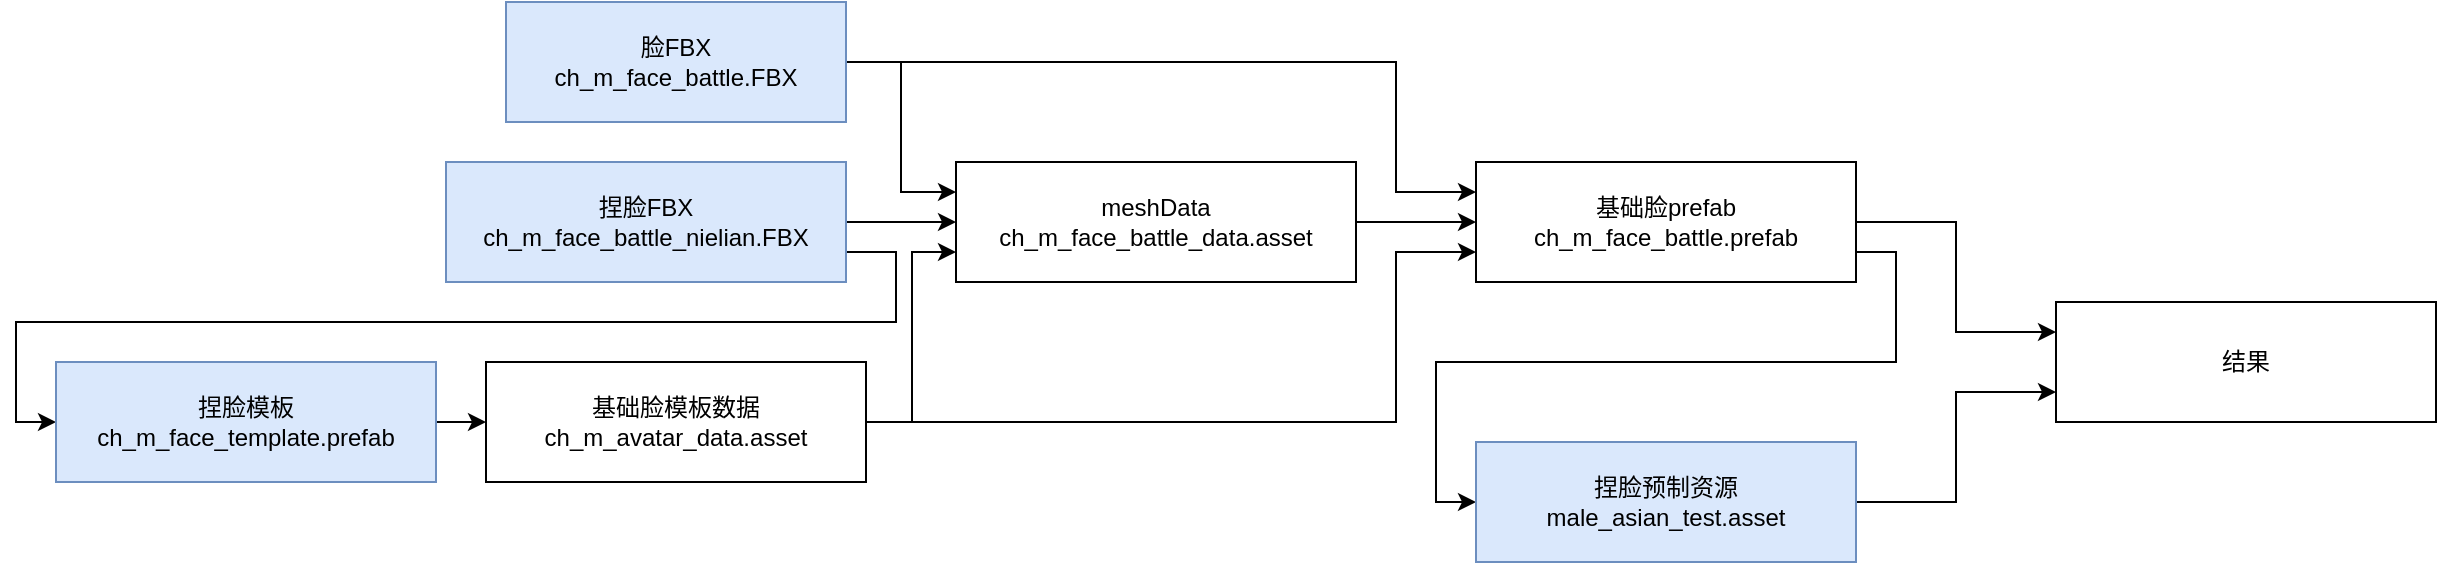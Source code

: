 <mxfile version="20.4.0" type="github">
  <diagram id="AdHYLj17g-t38m89r5ri" name="第 1 页">
    <mxGraphModel dx="2190" dy="722" grid="1" gridSize="10" guides="1" tooltips="1" connect="1" arrows="1" fold="1" page="1" pageScale="1" pageWidth="827" pageHeight="1169" math="0" shadow="0">
      <root>
        <mxCell id="0" />
        <mxCell id="1" parent="0" />
        <mxCell id="n6T7y_WuvBTGDeRkCb5C-9" value="" style="edgeStyle=orthogonalEdgeStyle;rounded=0;orthogonalLoop=1;jettySize=auto;html=1;" parent="1" source="n6T7y_WuvBTGDeRkCb5C-1" target="n6T7y_WuvBTGDeRkCb5C-8" edge="1">
          <mxGeometry relative="1" as="geometry" />
        </mxCell>
        <mxCell id="j8CXM27JcQRQnOEN2meV-1" style="edgeStyle=orthogonalEdgeStyle;rounded=0;orthogonalLoop=1;jettySize=auto;html=1;exitX=1;exitY=0.75;exitDx=0;exitDy=0;entryX=0;entryY=0.5;entryDx=0;entryDy=0;" edge="1" parent="1" source="n6T7y_WuvBTGDeRkCb5C-1" target="n6T7y_WuvBTGDeRkCb5C-4">
          <mxGeometry relative="1" as="geometry">
            <Array as="points">
              <mxPoint x="330" y="345" />
              <mxPoint x="330" y="380" />
              <mxPoint x="-110" y="380" />
              <mxPoint x="-110" y="430" />
            </Array>
          </mxGeometry>
        </mxCell>
        <mxCell id="n6T7y_WuvBTGDeRkCb5C-1" value="捏脸FBX&lt;br&gt;&lt;span style=&quot;font-size: 12px;&quot;&gt;ch_m_face_battle_nielian.FBX&lt;/span&gt;" style="rounded=0;whiteSpace=wrap;html=1;fillColor=#dae8fc;strokeColor=#6c8ebf;" parent="1" vertex="1">
          <mxGeometry x="105" y="300" width="200" height="60" as="geometry" />
        </mxCell>
        <mxCell id="n6T7y_WuvBTGDeRkCb5C-11" style="edgeStyle=orthogonalEdgeStyle;rounded=0;orthogonalLoop=1;jettySize=auto;html=1;exitX=1;exitY=0.5;exitDx=0;exitDy=0;entryX=0;entryY=0.25;entryDx=0;entryDy=0;" parent="1" source="n6T7y_WuvBTGDeRkCb5C-2" target="n6T7y_WuvBTGDeRkCb5C-8" edge="1">
          <mxGeometry relative="1" as="geometry" />
        </mxCell>
        <mxCell id="n6T7y_WuvBTGDeRkCb5C-12" style="edgeStyle=orthogonalEdgeStyle;rounded=0;orthogonalLoop=1;jettySize=auto;html=1;exitX=1;exitY=0.5;exitDx=0;exitDy=0;entryX=0;entryY=0.25;entryDx=0;entryDy=0;" parent="1" source="n6T7y_WuvBTGDeRkCb5C-2" target="n6T7y_WuvBTGDeRkCb5C-3" edge="1">
          <mxGeometry relative="1" as="geometry">
            <Array as="points">
              <mxPoint x="580" y="250" />
              <mxPoint x="580" y="315" />
            </Array>
          </mxGeometry>
        </mxCell>
        <mxCell id="n6T7y_WuvBTGDeRkCb5C-2" value="脸FBX&lt;br&gt;&lt;span style=&quot;font-size: 12px;&quot;&gt;ch_m_face_battle.FBX&lt;/span&gt;" style="rounded=0;whiteSpace=wrap;html=1;fillColor=#dae8fc;strokeColor=#6c8ebf;" parent="1" vertex="1">
          <mxGeometry x="135" y="220" width="170" height="60" as="geometry" />
        </mxCell>
        <mxCell id="n6T7y_WuvBTGDeRkCb5C-18" style="edgeStyle=orthogonalEdgeStyle;rounded=0;orthogonalLoop=1;jettySize=auto;html=1;exitX=1;exitY=0.5;exitDx=0;exitDy=0;entryX=0;entryY=0.25;entryDx=0;entryDy=0;" parent="1" source="n6T7y_WuvBTGDeRkCb5C-3" target="n6T7y_WuvBTGDeRkCb5C-15" edge="1">
          <mxGeometry relative="1" as="geometry" />
        </mxCell>
        <mxCell id="n6T7y_WuvBTGDeRkCb5C-20" style="edgeStyle=orthogonalEdgeStyle;rounded=0;orthogonalLoop=1;jettySize=auto;html=1;exitX=1;exitY=0.75;exitDx=0;exitDy=0;entryX=0;entryY=0.5;entryDx=0;entryDy=0;" parent="1" source="n6T7y_WuvBTGDeRkCb5C-3" target="n6T7y_WuvBTGDeRkCb5C-6" edge="1">
          <mxGeometry relative="1" as="geometry" />
        </mxCell>
        <mxCell id="n6T7y_WuvBTGDeRkCb5C-3" value="基础脸prefab&lt;br&gt;&lt;span style=&quot;font-size: 12px;&quot;&gt;ch_m_face_battle.prefab&lt;br&gt;&lt;/span&gt;" style="rounded=0;whiteSpace=wrap;html=1;fillColor=none;" parent="1" vertex="1">
          <mxGeometry x="620" y="300" width="190" height="60" as="geometry" />
        </mxCell>
        <mxCell id="n6T7y_WuvBTGDeRkCb5C-7" value="" style="edgeStyle=orthogonalEdgeStyle;rounded=0;orthogonalLoop=1;jettySize=auto;html=1;" parent="1" source="n6T7y_WuvBTGDeRkCb5C-4" target="n6T7y_WuvBTGDeRkCb5C-5" edge="1">
          <mxGeometry relative="1" as="geometry" />
        </mxCell>
        <mxCell id="n6T7y_WuvBTGDeRkCb5C-4" value="捏脸模板&lt;br&gt;&lt;span style=&quot;font-size: 12px;&quot;&gt;ch_m_face_template.prefab&lt;br&gt;&lt;/span&gt;" style="rounded=0;whiteSpace=wrap;html=1;fillColor=#dae8fc;strokeColor=#6c8ebf;" parent="1" vertex="1">
          <mxGeometry x="-90" y="400" width="190" height="60" as="geometry" />
        </mxCell>
        <mxCell id="n6T7y_WuvBTGDeRkCb5C-10" style="edgeStyle=orthogonalEdgeStyle;rounded=0;orthogonalLoop=1;jettySize=auto;html=1;exitX=1;exitY=0.5;exitDx=0;exitDy=0;entryX=0;entryY=0.75;entryDx=0;entryDy=0;" parent="1" source="n6T7y_WuvBTGDeRkCb5C-5" target="n6T7y_WuvBTGDeRkCb5C-8" edge="1">
          <mxGeometry relative="1" as="geometry">
            <Array as="points">
              <mxPoint x="338" y="430" />
              <mxPoint x="338" y="345" />
            </Array>
          </mxGeometry>
        </mxCell>
        <mxCell id="n6T7y_WuvBTGDeRkCb5C-14" style="edgeStyle=orthogonalEdgeStyle;rounded=0;orthogonalLoop=1;jettySize=auto;html=1;entryX=0;entryY=0.75;entryDx=0;entryDy=0;" parent="1" source="n6T7y_WuvBTGDeRkCb5C-5" target="n6T7y_WuvBTGDeRkCb5C-3" edge="1">
          <mxGeometry relative="1" as="geometry">
            <Array as="points">
              <mxPoint x="580" y="430" />
              <mxPoint x="580" y="345" />
            </Array>
          </mxGeometry>
        </mxCell>
        <mxCell id="n6T7y_WuvBTGDeRkCb5C-5" value="基础脸模板数据&lt;br&gt;&lt;span style=&quot;font-size: 12px;&quot;&gt;ch_m_avatar_data.asset&lt;/span&gt;" style="rounded=0;whiteSpace=wrap;html=1;fillColor=none;" parent="1" vertex="1">
          <mxGeometry x="125" y="400" width="190" height="60" as="geometry" />
        </mxCell>
        <mxCell id="n6T7y_WuvBTGDeRkCb5C-19" style="edgeStyle=orthogonalEdgeStyle;rounded=0;orthogonalLoop=1;jettySize=auto;html=1;exitX=1;exitY=0.5;exitDx=0;exitDy=0;entryX=0;entryY=0.75;entryDx=0;entryDy=0;" parent="1" source="n6T7y_WuvBTGDeRkCb5C-6" target="n6T7y_WuvBTGDeRkCb5C-15" edge="1">
          <mxGeometry relative="1" as="geometry" />
        </mxCell>
        <mxCell id="n6T7y_WuvBTGDeRkCb5C-6" value="捏脸预制资源&lt;br&gt;&lt;span style=&quot;font-size: 12px;&quot;&gt;male_asian_test.asset&lt;/span&gt;" style="rounded=0;whiteSpace=wrap;html=1;fillColor=#dae8fc;strokeColor=#6c8ebf;" parent="1" vertex="1">
          <mxGeometry x="620" y="440" width="190" height="60" as="geometry" />
        </mxCell>
        <mxCell id="n6T7y_WuvBTGDeRkCb5C-13" style="edgeStyle=orthogonalEdgeStyle;rounded=0;orthogonalLoop=1;jettySize=auto;html=1;exitX=1;exitY=0.5;exitDx=0;exitDy=0;entryX=0;entryY=0.5;entryDx=0;entryDy=0;" parent="1" source="n6T7y_WuvBTGDeRkCb5C-8" target="n6T7y_WuvBTGDeRkCb5C-3" edge="1">
          <mxGeometry relative="1" as="geometry" />
        </mxCell>
        <mxCell id="n6T7y_WuvBTGDeRkCb5C-8" value="meshData&lt;br&gt;&lt;span style=&quot;font-size: 12px;&quot;&gt;ch_m_face_battle_data.asset&lt;/span&gt;" style="rounded=0;whiteSpace=wrap;html=1;fillColor=none;" parent="1" vertex="1">
          <mxGeometry x="360" y="300" width="200" height="60" as="geometry" />
        </mxCell>
        <mxCell id="n6T7y_WuvBTGDeRkCb5C-15" value="&lt;span style=&quot;font-size: 12px;&quot;&gt;结果&lt;br&gt;&lt;/span&gt;" style="rounded=0;whiteSpace=wrap;html=1;fillColor=none;" parent="1" vertex="1">
          <mxGeometry x="910" y="370" width="190" height="60" as="geometry" />
        </mxCell>
      </root>
    </mxGraphModel>
  </diagram>
</mxfile>
